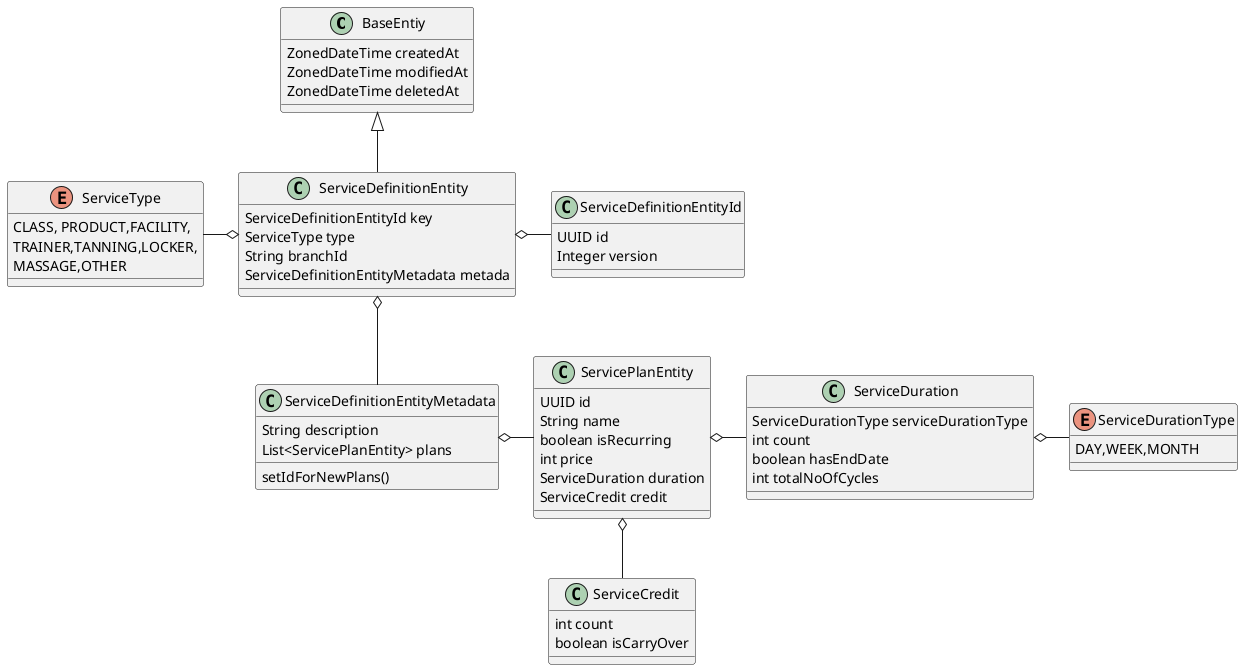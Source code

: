 @startuml

class BaseEntiy
{
ZonedDateTime createdAt
ZonedDateTime modifiedAt
ZonedDateTime deletedAt
}
class ServiceDefinitionEntity extends BaseEntiy{
ServiceDefinitionEntityId key
ServiceType type
String branchId
ServiceDefinitionEntityMetadata metada
}

 class ServiceDefinitionEntityId{
 UUID id
 Integer version
 }

 enum ServiceType{
 CLASS, PRODUCT,FACILITY,
 TRAINER,TANNING,LOCKER,
 MASSAGE,OTHER
 }
 enum ServiceDurationType{
 DAY,WEEK,MONTH
 }
 class ServiceCredit{
 int count
 boolean isCarryOver
 }

 class ServiceDuration{
 ServiceDurationType serviceDurationType
 int count
 boolean hasEndDate
 int totalNoOfCycles
 }

 class ServiceDefinitionEntityMetadata{
 String description
 List<ServicePlanEntity> plans
 setIdForNewPlans()
 }

 class ServicePlanEntity{
 UUID id
 String name
 boolean isRecurring
 int price
 ServiceDuration duration
 ServiceCredit credit
 }

 ServiceDuration o-right- ServiceDurationType

 ServicePlanEntity o-right-ServiceDuration
 ServicePlanEntity o-- ServiceCredit

 ServiceDefinitionEntity o-right- ServiceDefinitionEntityId
 ServiceDefinitionEntity o-left- ServiceType
 ServiceDefinitionEntity  o-- ServiceDefinitionEntityMetadata

 ServiceDefinitionEntityMetadata o-right- ServicePlanEntity





@enduml